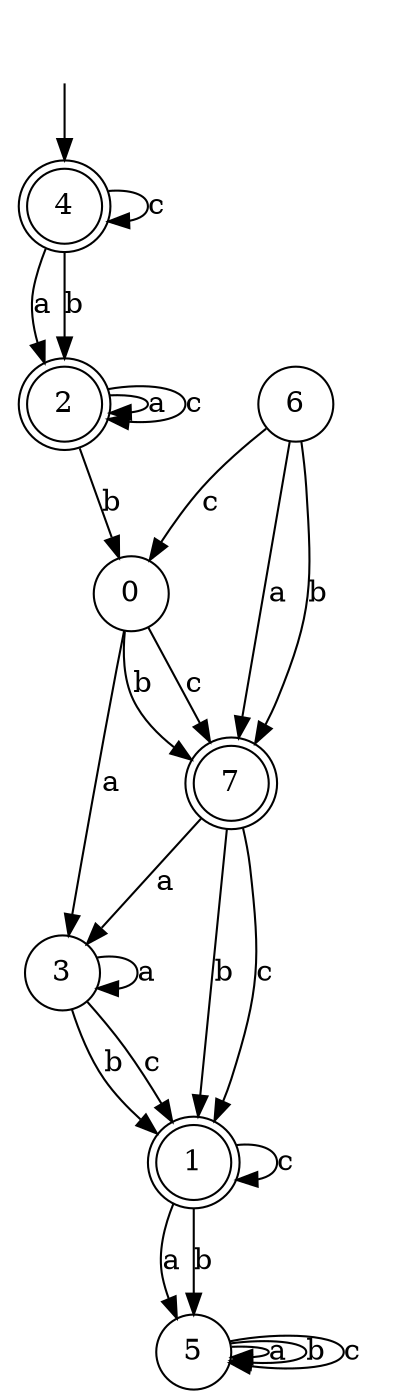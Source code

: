 digraph g {
__start [label=""shape=none]
	4[shape="doublecircle" label="4"]
	0[shape="circle" label="0"]
	1[shape="doublecircle" label="1"]
	2[shape="doublecircle" label="2"]
	3[shape="circle" label="3"]
	5[shape="circle" label="5"]
	6[shape="circle" label="6"]
	7[shape="doublecircle" label="7"]

__start -> 4
	0 -> 3 [label="a"]
	0 -> 7 [label="b"]
	0 -> 7 [label="c"]
	1 -> 5 [label="a"]
	1 -> 5 [label="b"]
	1 -> 1 [label="c"]
	2 -> 2 [label="a"]
	2 -> 0 [label="b"]
	2 -> 2 [label="c"]
	3 -> 3 [label="a"]
	3 -> 1 [label="b"]
	3 -> 1 [label="c"]
	4 -> 2 [label="a"]
	4 -> 2 [label="b"]
	4 -> 4 [label="c"]
	5 -> 5 [label="a"]
	5 -> 5 [label="b"]
	5 -> 5 [label="c"]
	6 -> 7 [label="a"]
	6 -> 7 [label="b"]
	6 -> 0 [label="c"]
	7 -> 3 [label="a"]
	7 -> 1 [label="b"]
	7 -> 1 [label="c"]
}
